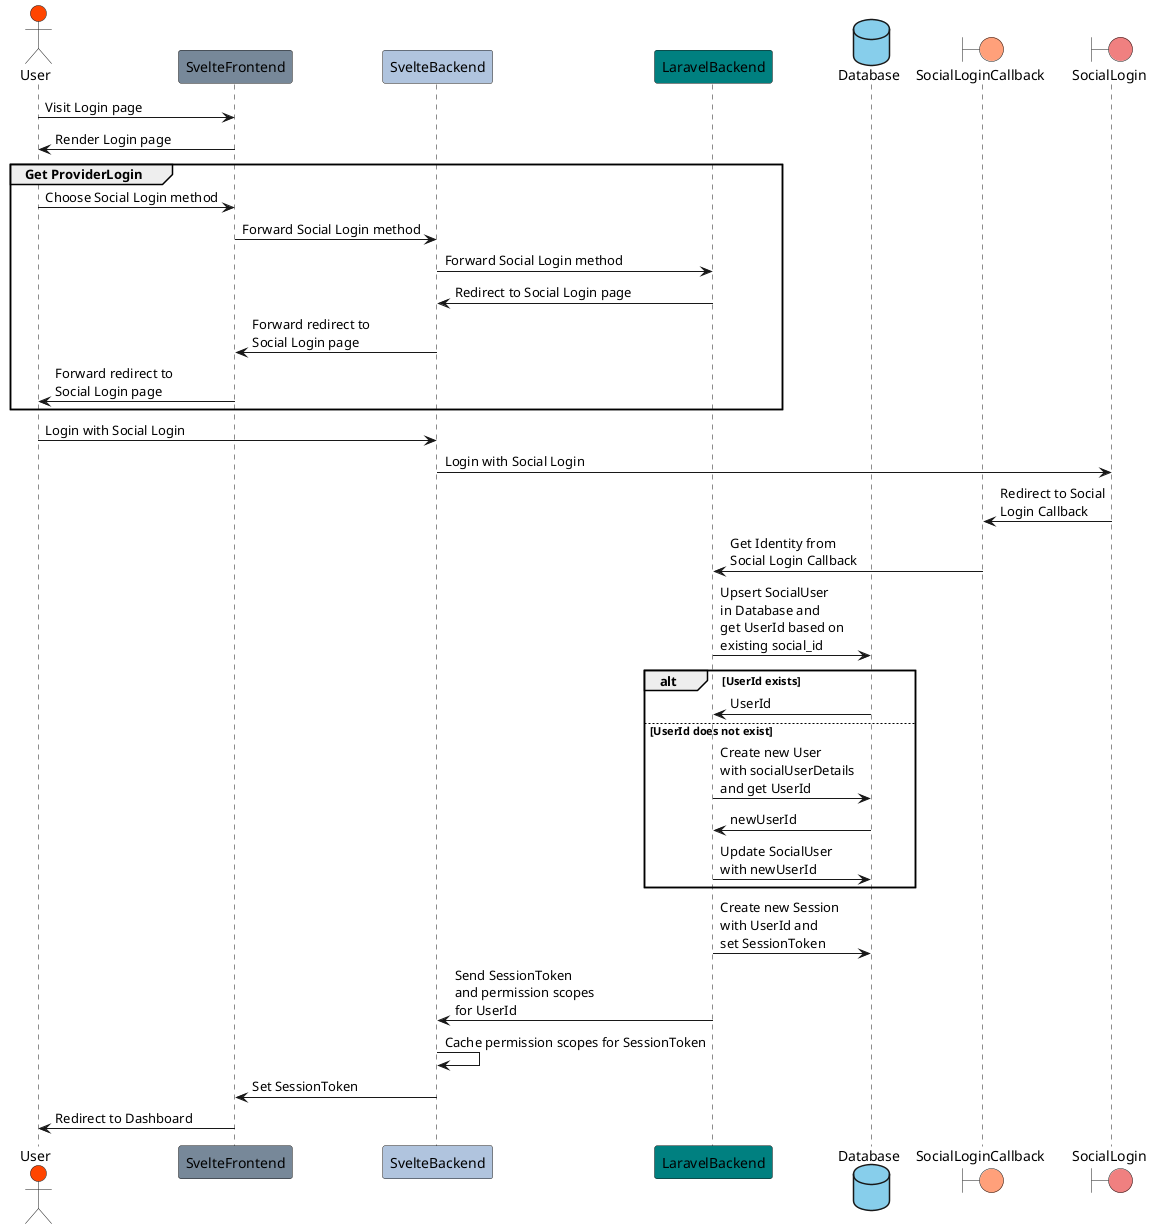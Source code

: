 @startuml Authentication Sequence Diagram
actor User #OrangeRed
participant SvelteFrontend #LightSlateGrey
participant SvelteBackend #LightSteelBlue
participant LaravelBackend #Teal
database Database #SkyBlue
boundary SocialLoginCallback #LightSalmon
boundary SocialLogin #LightCoral


User -> SvelteFrontend: Visit Login page
SvelteFrontend -> User: Render Login page

group Get ProviderLogin
User -> SvelteFrontend: Choose Social Login method
SvelteFrontend -> SvelteBackend: Forward Social Login method
SvelteBackend -> LaravelBackend: Forward Social Login method
LaravelBackend -> SvelteBackend: Redirect to Social Login page
SvelteBackend -> SvelteFrontend: Forward redirect to\nSocial Login page
SvelteFrontend -> User: Forward redirect to\nSocial Login page
end

User -> SvelteBackend: Login with Social Login
SvelteBackend -> SocialLogin: Login with Social Login
SocialLogin -> SocialLoginCallback: Redirect to Social\nLogin Callback
SocialLoginCallback -> LaravelBackend: Get Identity from\nSocial Login Callback

LaravelBackend -> Database: Upsert SocialUser\nin Database and\nget UserId based on\nexisting social_id 
alt UserId exists
    Database -> LaravelBackend: UserId
else UserId does not exist
    LaravelBackend -> Database: Create new User\nwith socialUserDetails\nand get UserId
    Database -> LaravelBackend: newUserId
    LaravelBackend -> Database: Update SocialUser\nwith newUserId
end
LaravelBackend -> Database: Create new Session\nwith UserId and\nset SessionToken
LaravelBackend -> SvelteBackend: Send SessionToken\nand permission scopes\nfor UserId
SvelteBackend -> SvelteBackend: Cache permission scopes for SessionToken
SvelteBackend -> SvelteFrontend: Set SessionToken
SvelteFrontend -> User: Redirect to Dashboard
@enduml
